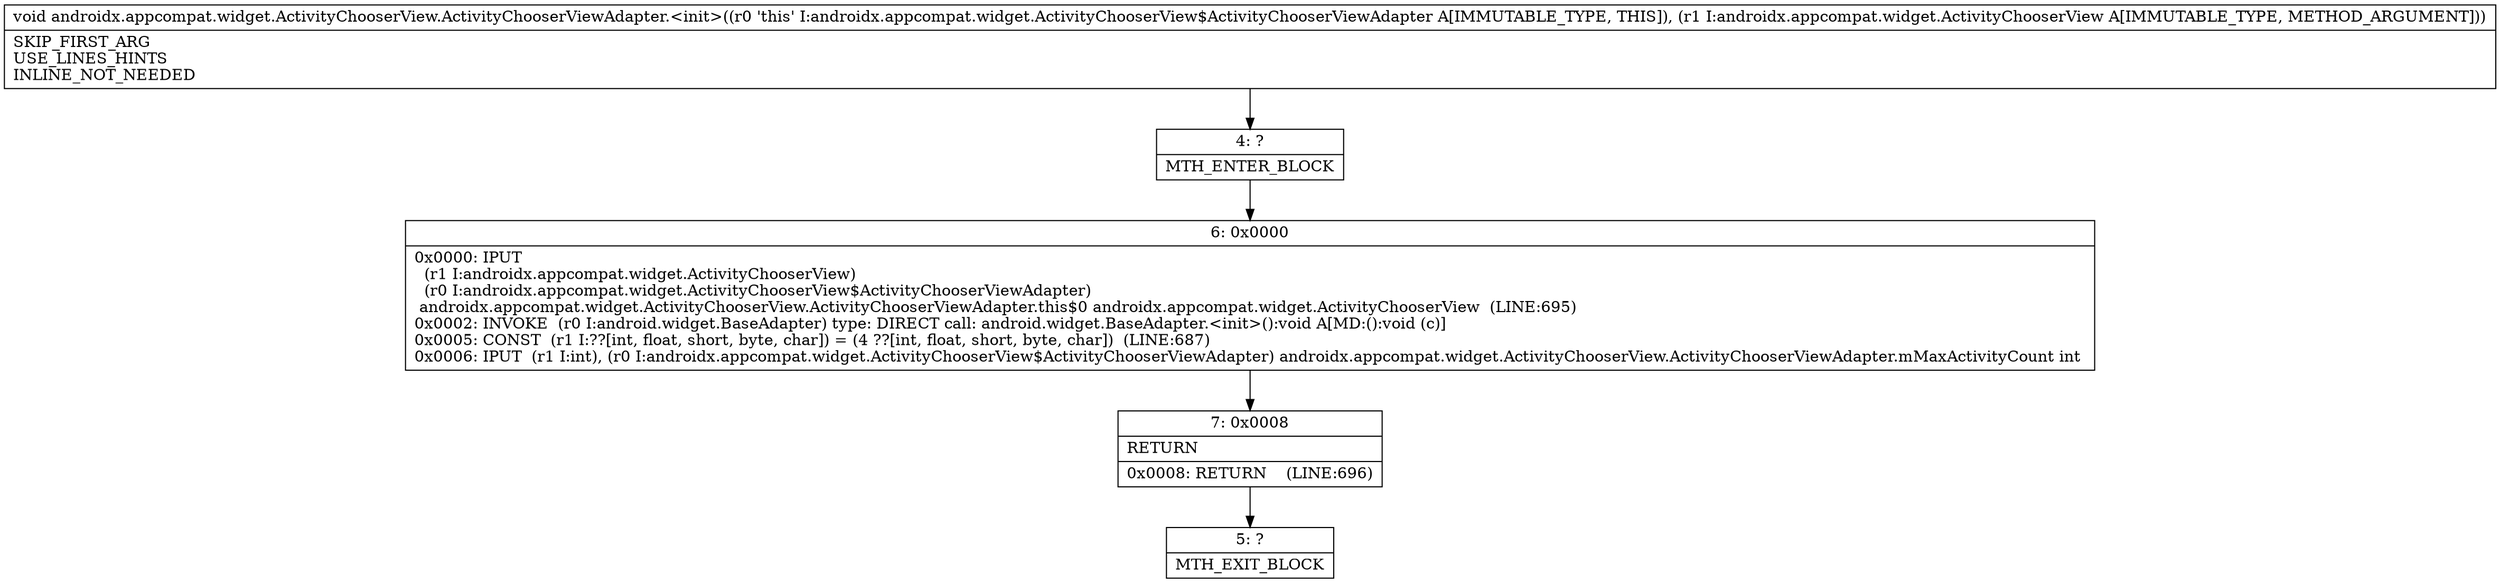 digraph "CFG forandroidx.appcompat.widget.ActivityChooserView.ActivityChooserViewAdapter.\<init\>(Landroidx\/appcompat\/widget\/ActivityChooserView;)V" {
Node_4 [shape=record,label="{4\:\ ?|MTH_ENTER_BLOCK\l}"];
Node_6 [shape=record,label="{6\:\ 0x0000|0x0000: IPUT  \l  (r1 I:androidx.appcompat.widget.ActivityChooserView)\l  (r0 I:androidx.appcompat.widget.ActivityChooserView$ActivityChooserViewAdapter)\l androidx.appcompat.widget.ActivityChooserView.ActivityChooserViewAdapter.this$0 androidx.appcompat.widget.ActivityChooserView  (LINE:695)\l0x0002: INVOKE  (r0 I:android.widget.BaseAdapter) type: DIRECT call: android.widget.BaseAdapter.\<init\>():void A[MD:():void (c)]\l0x0005: CONST  (r1 I:??[int, float, short, byte, char]) = (4 ??[int, float, short, byte, char])  (LINE:687)\l0x0006: IPUT  (r1 I:int), (r0 I:androidx.appcompat.widget.ActivityChooserView$ActivityChooserViewAdapter) androidx.appcompat.widget.ActivityChooserView.ActivityChooserViewAdapter.mMaxActivityCount int \l}"];
Node_7 [shape=record,label="{7\:\ 0x0008|RETURN\l|0x0008: RETURN    (LINE:696)\l}"];
Node_5 [shape=record,label="{5\:\ ?|MTH_EXIT_BLOCK\l}"];
MethodNode[shape=record,label="{void androidx.appcompat.widget.ActivityChooserView.ActivityChooserViewAdapter.\<init\>((r0 'this' I:androidx.appcompat.widget.ActivityChooserView$ActivityChooserViewAdapter A[IMMUTABLE_TYPE, THIS]), (r1 I:androidx.appcompat.widget.ActivityChooserView A[IMMUTABLE_TYPE, METHOD_ARGUMENT]))  | SKIP_FIRST_ARG\lUSE_LINES_HINTS\lINLINE_NOT_NEEDED\l}"];
MethodNode -> Node_4;Node_4 -> Node_6;
Node_6 -> Node_7;
Node_7 -> Node_5;
}

